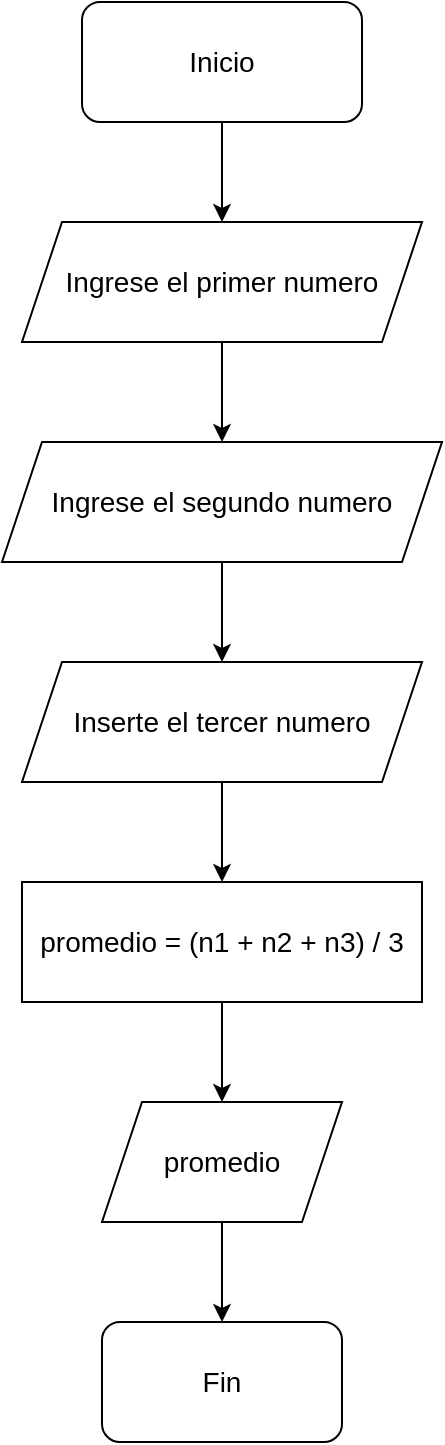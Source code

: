 <mxfile version="26.1.1">
  <diagram name="Page-1" id="apOVl8SDUlImBMhl18na">
    <mxGraphModel dx="1434" dy="907" grid="1" gridSize="10" guides="1" tooltips="1" connect="1" arrows="1" fold="1" page="1" pageScale="1" pageWidth="850" pageHeight="1100" math="0" shadow="0" adaptiveColors="auto">
      <root>
        <mxCell id="0" />
        <mxCell id="1" parent="0" />
        <mxCell id="W3OkdE5znnH-dEH9_zLX-18" value="&lt;div&gt;Inicio&lt;/div&gt;" style="rounded=1;whiteSpace=wrap;html=1;glass=0;fontSize=14;" parent="1" vertex="1">
          <mxGeometry x="350" y="10" width="140" height="60" as="geometry" />
        </mxCell>
        <mxCell id="W3OkdE5znnH-dEH9_zLX-19" value="" style="endArrow=classic;html=1;rounded=0;exitX=0.5;exitY=1;exitDx=0;exitDy=0;entryX=0.5;entryY=0;entryDx=0;entryDy=0;fontSize=14;" parent="1" source="W3OkdE5znnH-dEH9_zLX-18" target="W3OkdE5znnH-dEH9_zLX-21" edge="1">
          <mxGeometry width="50" height="50" relative="1" as="geometry">
            <mxPoint x="420" y="170" as="sourcePoint" />
            <mxPoint x="410" y="120" as="targetPoint" />
          </mxGeometry>
        </mxCell>
        <mxCell id="W3OkdE5znnH-dEH9_zLX-20" style="edgeStyle=orthogonalEdgeStyle;rounded=0;orthogonalLoop=1;jettySize=auto;html=1;entryX=0.5;entryY=0;entryDx=0;entryDy=0;fontSize=14;" parent="1" source="W3OkdE5znnH-dEH9_zLX-21" target="W3OkdE5znnH-dEH9_zLX-23" edge="1">
          <mxGeometry relative="1" as="geometry" />
        </mxCell>
        <mxCell id="W3OkdE5znnH-dEH9_zLX-21" value="Ingrese el primer numero" style="shape=parallelogram;perimeter=parallelogramPerimeter;whiteSpace=wrap;html=1;fixedSize=1;gradientColor=none;strokeColor=default;rounded=0;fontSize=14;" parent="1" vertex="1">
          <mxGeometry x="320" y="120" width="200" height="60" as="geometry" />
        </mxCell>
        <mxCell id="W3OkdE5znnH-dEH9_zLX-22" value="" style="edgeStyle=orthogonalEdgeStyle;rounded=0;orthogonalLoop=1;jettySize=auto;html=1;" parent="1" source="W3OkdE5znnH-dEH9_zLX-23" target="W3OkdE5znnH-dEH9_zLX-30" edge="1">
          <mxGeometry relative="1" as="geometry" />
        </mxCell>
        <mxCell id="W3OkdE5znnH-dEH9_zLX-23" value="Ingrese el segundo numero" style="shape=parallelogram;perimeter=parallelogramPerimeter;whiteSpace=wrap;html=1;fixedSize=1;gradientColor=none;strokeColor=default;rounded=0;fontSize=14;" parent="1" vertex="1">
          <mxGeometry x="310" y="230" width="220" height="60" as="geometry" />
        </mxCell>
        <mxCell id="W3OkdE5znnH-dEH9_zLX-24" style="edgeStyle=orthogonalEdgeStyle;rounded=0;orthogonalLoop=1;jettySize=auto;html=1;exitX=0.5;exitY=1;exitDx=0;exitDy=0;entryX=0.5;entryY=0;entryDx=0;entryDy=0;fontSize=14;" parent="1" source="W3OkdE5znnH-dEH9_zLX-25" target="W3OkdE5znnH-dEH9_zLX-27" edge="1">
          <mxGeometry relative="1" as="geometry" />
        </mxCell>
        <mxCell id="W3OkdE5znnH-dEH9_zLX-25" value="promedio = (n1 + n2 + n3) / 3" style="rounded=0;whiteSpace=wrap;html=1;fontSize=14;" parent="1" vertex="1">
          <mxGeometry x="320" y="450" width="200" height="60" as="geometry" />
        </mxCell>
        <mxCell id="W3OkdE5znnH-dEH9_zLX-26" style="edgeStyle=orthogonalEdgeStyle;rounded=0;orthogonalLoop=1;jettySize=auto;html=1;exitX=0.5;exitY=1;exitDx=0;exitDy=0;entryX=0.5;entryY=0;entryDx=0;entryDy=0;fontSize=14;" parent="1" source="W3OkdE5znnH-dEH9_zLX-27" target="W3OkdE5znnH-dEH9_zLX-28" edge="1">
          <mxGeometry relative="1" as="geometry" />
        </mxCell>
        <mxCell id="W3OkdE5znnH-dEH9_zLX-27" value="promedio" style="shape=parallelogram;perimeter=parallelogramPerimeter;whiteSpace=wrap;html=1;fixedSize=1;fontSize=14;" parent="1" vertex="1">
          <mxGeometry x="360" y="560" width="120" height="60" as="geometry" />
        </mxCell>
        <mxCell id="W3OkdE5znnH-dEH9_zLX-28" value="Fin" style="rounded=1;whiteSpace=wrap;html=1;fontSize=14;" parent="1" vertex="1">
          <mxGeometry x="360" y="670" width="120" height="60" as="geometry" />
        </mxCell>
        <mxCell id="W3OkdE5znnH-dEH9_zLX-29" style="edgeStyle=orthogonalEdgeStyle;rounded=0;orthogonalLoop=1;jettySize=auto;html=1;entryX=0.5;entryY=0;entryDx=0;entryDy=0;" parent="1" source="W3OkdE5znnH-dEH9_zLX-30" target="W3OkdE5znnH-dEH9_zLX-25" edge="1">
          <mxGeometry relative="1" as="geometry" />
        </mxCell>
        <mxCell id="W3OkdE5znnH-dEH9_zLX-30" value="Inserte el tercer numero" style="shape=parallelogram;perimeter=parallelogramPerimeter;whiteSpace=wrap;html=1;fixedSize=1;gradientColor=none;strokeColor=default;rounded=0;fontSize=14;" parent="1" vertex="1">
          <mxGeometry x="320" y="340" width="200" height="60" as="geometry" />
        </mxCell>
      </root>
    </mxGraphModel>
  </diagram>
</mxfile>
